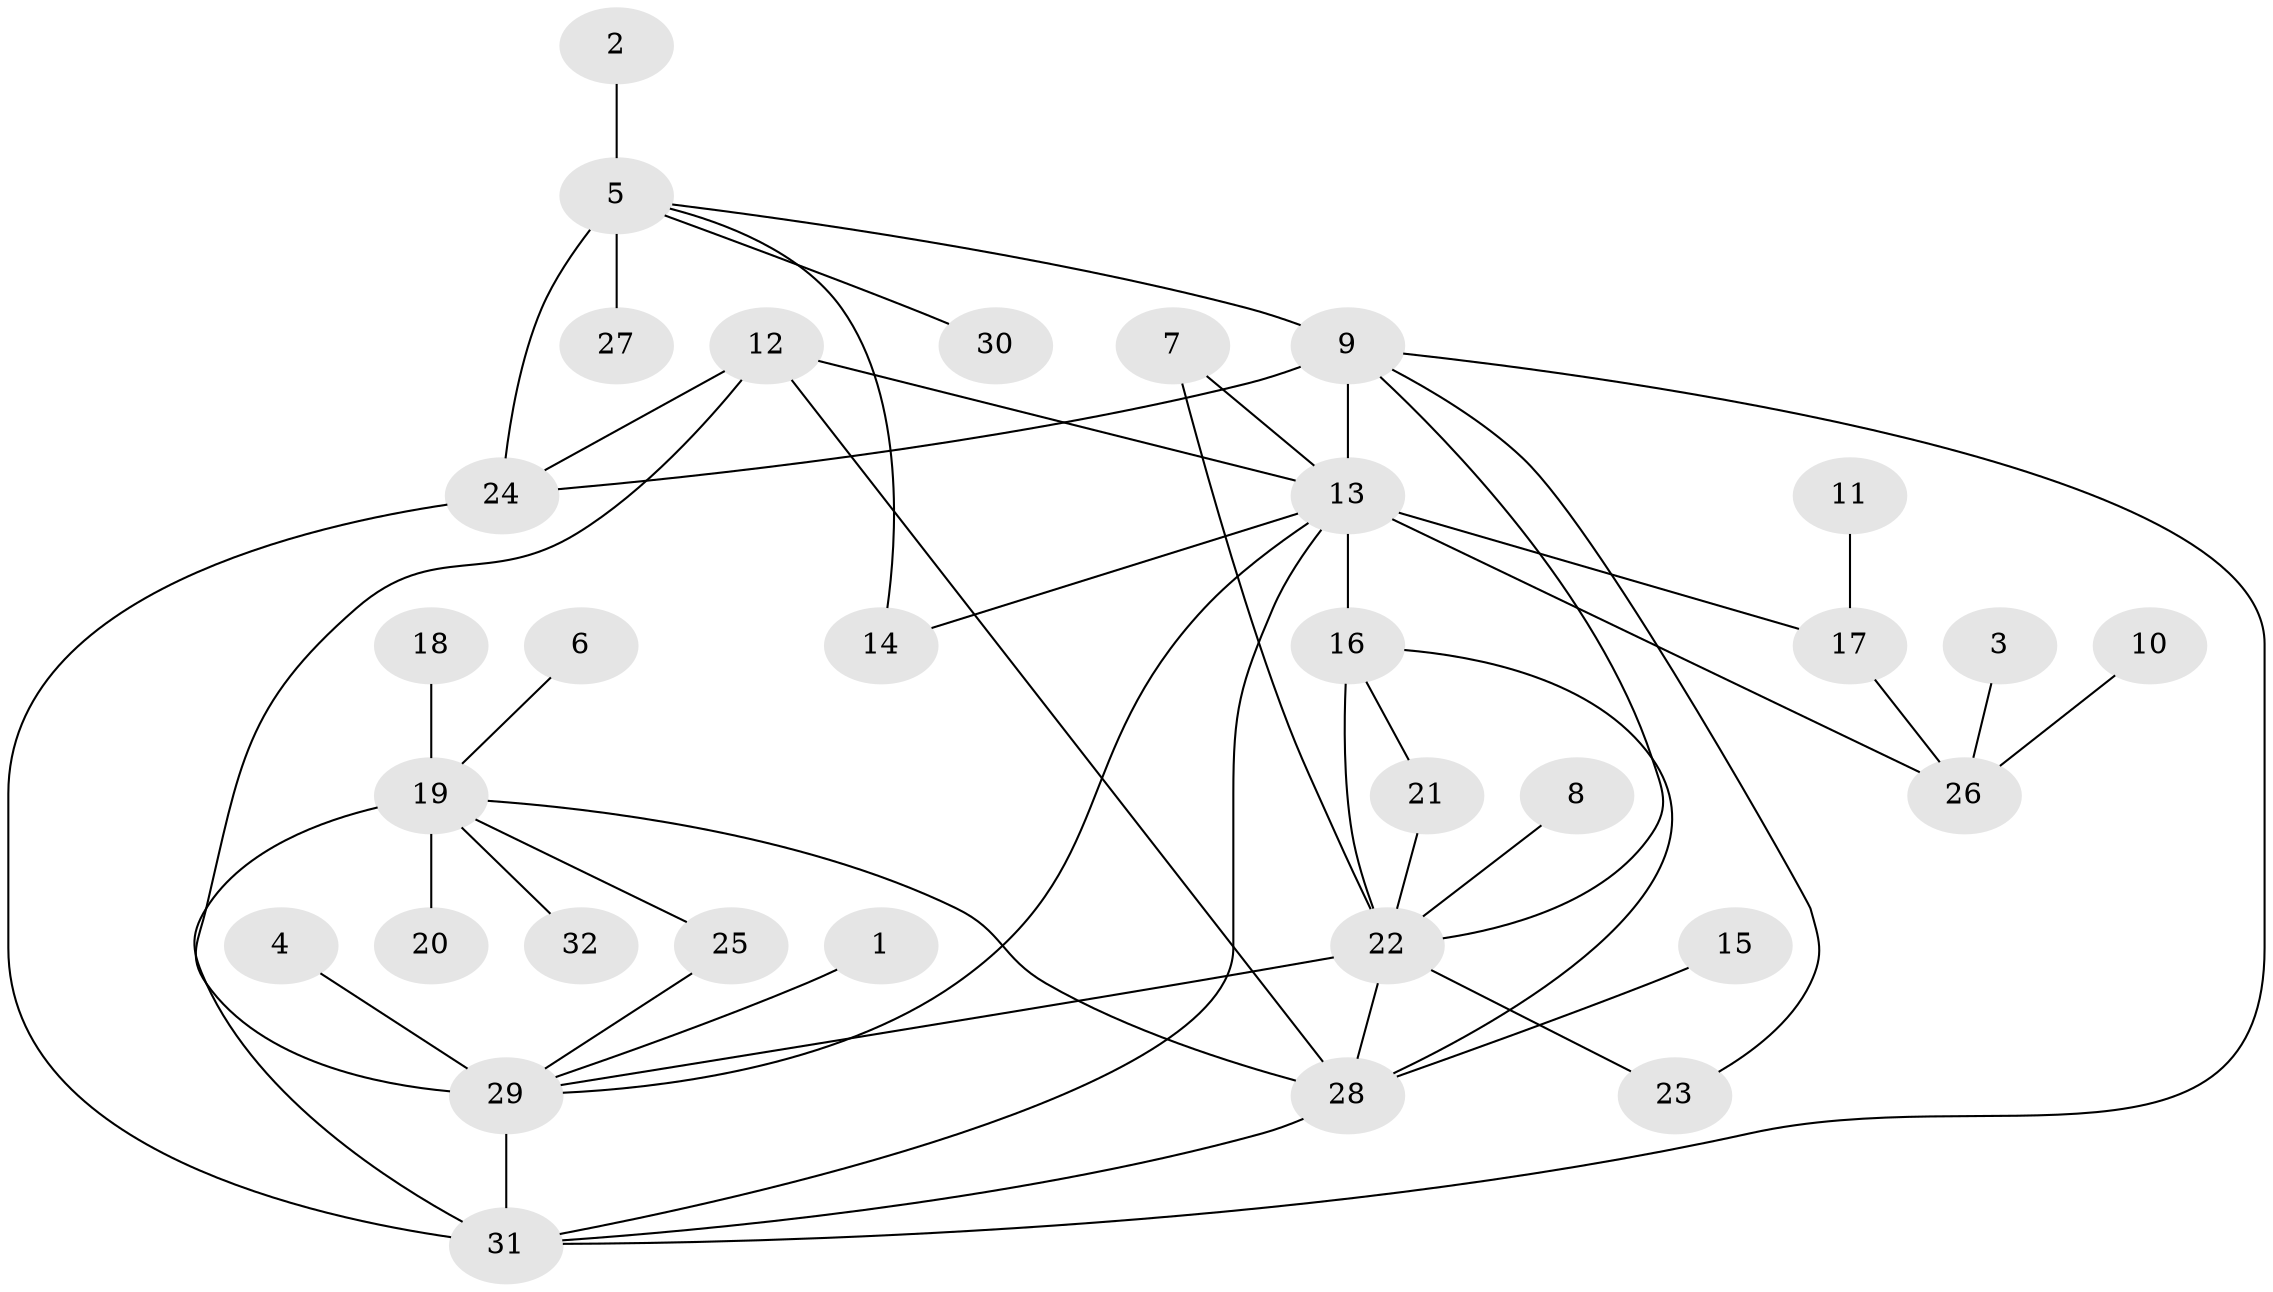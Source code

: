 // original degree distribution, {9: 0.02830188679245283, 7: 0.04716981132075472, 8: 0.05660377358490566, 10: 0.018867924528301886, 6: 0.04716981132075472, 13: 0.009433962264150943, 11: 0.009433962264150943, 5: 0.018867924528301886, 2: 0.1320754716981132, 1: 0.5660377358490566, 3: 0.05660377358490566, 4: 0.009433962264150943}
// Generated by graph-tools (version 1.1) at 2025/37/03/04/25 23:37:48]
// undirected, 32 vertices, 49 edges
graph export_dot {
  node [color=gray90,style=filled];
  1;
  2;
  3;
  4;
  5;
  6;
  7;
  8;
  9;
  10;
  11;
  12;
  13;
  14;
  15;
  16;
  17;
  18;
  19;
  20;
  21;
  22;
  23;
  24;
  25;
  26;
  27;
  28;
  29;
  30;
  31;
  32;
  1 -- 29 [weight=1.0];
  2 -- 5 [weight=1.0];
  3 -- 26 [weight=1.0];
  4 -- 29 [weight=1.0];
  5 -- 9 [weight=2.0];
  5 -- 14 [weight=1.0];
  5 -- 24 [weight=4.0];
  5 -- 27 [weight=1.0];
  5 -- 30 [weight=1.0];
  6 -- 19 [weight=1.0];
  7 -- 13 [weight=1.0];
  7 -- 22 [weight=1.0];
  8 -- 22 [weight=1.0];
  9 -- 13 [weight=2.0];
  9 -- 22 [weight=1.0];
  9 -- 23 [weight=1.0];
  9 -- 24 [weight=2.0];
  9 -- 31 [weight=1.0];
  10 -- 26 [weight=1.0];
  11 -- 17 [weight=1.0];
  12 -- 13 [weight=1.0];
  12 -- 24 [weight=1.0];
  12 -- 28 [weight=1.0];
  12 -- 29 [weight=1.0];
  13 -- 14 [weight=1.0];
  13 -- 16 [weight=1.0];
  13 -- 17 [weight=3.0];
  13 -- 26 [weight=3.0];
  13 -- 29 [weight=1.0];
  13 -- 31 [weight=1.0];
  15 -- 28 [weight=1.0];
  16 -- 21 [weight=1.0];
  16 -- 22 [weight=3.0];
  16 -- 28 [weight=1.0];
  17 -- 26 [weight=1.0];
  18 -- 19 [weight=1.0];
  19 -- 20 [weight=1.0];
  19 -- 25 [weight=1.0];
  19 -- 28 [weight=2.0];
  19 -- 31 [weight=4.0];
  19 -- 32 [weight=1.0];
  21 -- 22 [weight=3.0];
  22 -- 23 [weight=1.0];
  22 -- 28 [weight=1.0];
  22 -- 29 [weight=1.0];
  24 -- 31 [weight=2.0];
  25 -- 29 [weight=1.0];
  28 -- 31 [weight=2.0];
  29 -- 31 [weight=5.0];
}
